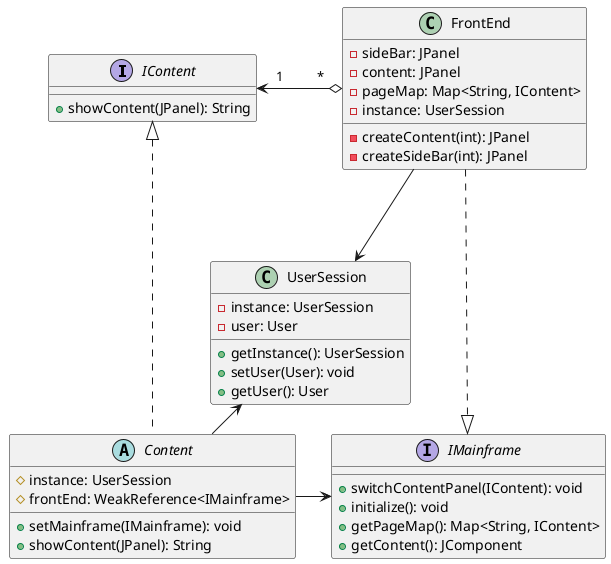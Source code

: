 @startuml
'https://plantuml.com/class-diagram

interface IContent {
  +showContent(JPanel): String
}

interface IMainframe {
  + switchContentPanel(IContent): void
  + initialize(): void
  + getPageMap(): Map<String, IContent>
  + getContent(): JComponent
}

class FrontEnd {
  - sideBar: JPanel
  - content: JPanel
  - pageMap: Map<String, IContent>
  - instance: UserSession

  - createContent(int): JPanel
  - createSideBar(int): JPanel
}

abstract class Content {
    #instance: UserSession
    #frontEnd: WeakReference<IMainframe>

    +setMainframe(IMainframe): void
    +showContent(JPanel): String
}

class UserSession {
  - instance: UserSession
  - user: User

  + getInstance(): UserSession
  + setUser(User): void
  + getUser(): User
}

FrontEnd .down..|> IMainframe
Content .up..|> IContent
FrontEnd --> UserSession
Content -left-> UserSession
FrontEnd o-left-> IContent: 1          *
Content -right-> IMainframe

@enduml